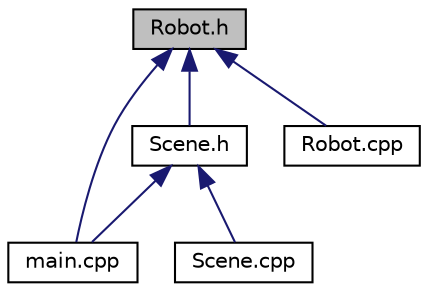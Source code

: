 digraph "Robot.h"
{
  edge [fontname="Helvetica",fontsize="10",labelfontname="Helvetica",labelfontsize="10"];
  node [fontname="Helvetica",fontsize="10",shape=record];
  Node9 [label="Robot.h",height=0.2,width=0.4,color="black", fillcolor="grey75", style="filled", fontcolor="black"];
  Node9 -> Node10 [dir="back",color="midnightblue",fontsize="10",style="solid"];
  Node10 [label="main.cpp",height=0.2,width=0.4,color="black", fillcolor="white", style="filled",URL="$main_8cpp.html"];
  Node9 -> Node11 [dir="back",color="midnightblue",fontsize="10",style="solid"];
  Node11 [label="Scene.h",height=0.2,width=0.4,color="black", fillcolor="white", style="filled",URL="$Scene_8h.html"];
  Node11 -> Node10 [dir="back",color="midnightblue",fontsize="10",style="solid"];
  Node11 -> Node12 [dir="back",color="midnightblue",fontsize="10",style="solid"];
  Node12 [label="Scene.cpp",height=0.2,width=0.4,color="black", fillcolor="white", style="filled",URL="$Scene_8cpp.html"];
  Node9 -> Node13 [dir="back",color="midnightblue",fontsize="10",style="solid"];
  Node13 [label="Robot.cpp",height=0.2,width=0.4,color="black", fillcolor="white", style="filled",URL="$Robot_8cpp.html"];
}
